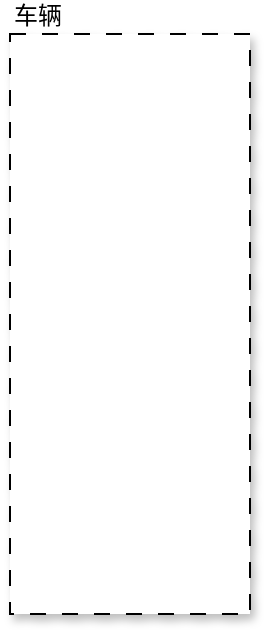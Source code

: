 <mxfile version="21.2.9" type="github">
  <diagram id="prtHgNgQTEPvFCAcTncT" name="Page-1">
    <mxGraphModel dx="2314" dy="1148" grid="1" gridSize="10" guides="1" tooltips="1" connect="1" arrows="1" fold="1" page="1" pageScale="1" pageWidth="827" pageHeight="1169" math="0" shadow="0">
      <root>
        <mxCell id="0" />
        <mxCell id="1" parent="0" />
        <mxCell id="e6qZxmBoFs9CczBX9xe4-1" value="车辆" style="verticalLabelPosition=top;verticalAlign=bottom;html=1;shape=mxgraph.basic.rect;fillColor2=none;strokeWidth=1;size=20;indent=5;dashed=1;dashPattern=8 8;shadow=1;labelPosition=center;align=left;labelBorderColor=none;" vertex="1" parent="1">
          <mxGeometry x="30" y="460" width="120" height="290" as="geometry" />
        </mxCell>
      </root>
    </mxGraphModel>
  </diagram>
</mxfile>
